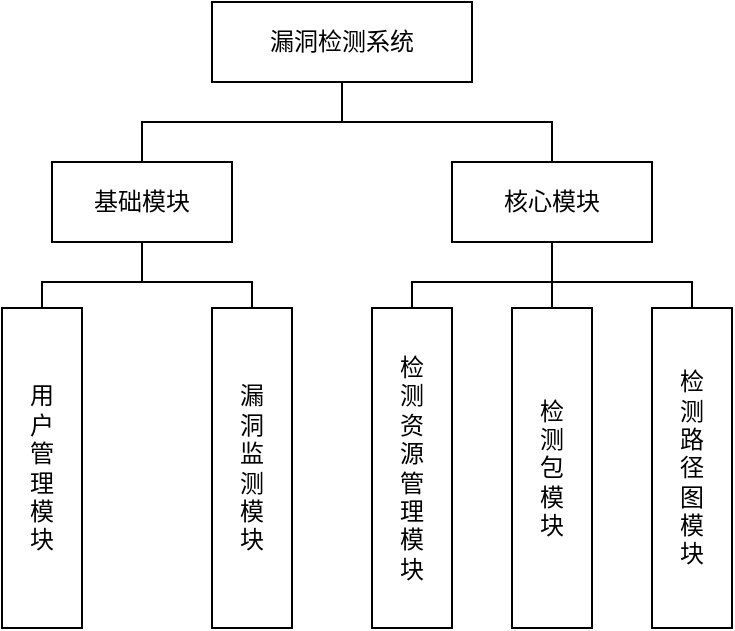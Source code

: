 <mxfile version="21.0.2" type="github">
  <diagram name="第 1 页" id="KcfM8XjY7etDyMbc07uQ">
    <mxGraphModel dx="877" dy="563" grid="1" gridSize="10" guides="1" tooltips="1" connect="1" arrows="1" fold="1" page="1" pageScale="1" pageWidth="827" pageHeight="1169" math="0" shadow="0">
      <root>
        <mxCell id="0" />
        <mxCell id="1" parent="0" />
        <mxCell id="w50J-O3KDVgwHHFmXGVN-10" style="edgeStyle=orthogonalEdgeStyle;rounded=0;orthogonalLoop=1;jettySize=auto;html=1;exitX=0.5;exitY=1;exitDx=0;exitDy=0;entryX=0.5;entryY=0;entryDx=0;entryDy=0;startArrow=none;startFill=0;endArrow=none;endFill=0;" edge="1" parent="1" source="w50J-O3KDVgwHHFmXGVN-1" target="w50J-O3KDVgwHHFmXGVN-3">
          <mxGeometry relative="1" as="geometry" />
        </mxCell>
        <mxCell id="w50J-O3KDVgwHHFmXGVN-11" style="edgeStyle=orthogonalEdgeStyle;rounded=0;orthogonalLoop=1;jettySize=auto;html=1;exitX=0.5;exitY=1;exitDx=0;exitDy=0;entryX=0.5;entryY=0;entryDx=0;entryDy=0;endArrow=none;endFill=0;" edge="1" parent="1" source="w50J-O3KDVgwHHFmXGVN-1" target="w50J-O3KDVgwHHFmXGVN-4">
          <mxGeometry relative="1" as="geometry" />
        </mxCell>
        <mxCell id="w50J-O3KDVgwHHFmXGVN-1" value="漏洞检测系统" style="rounded=0;whiteSpace=wrap;html=1;" vertex="1" parent="1">
          <mxGeometry x="280" y="90" width="130" height="40" as="geometry" />
        </mxCell>
        <mxCell id="w50J-O3KDVgwHHFmXGVN-12" style="edgeStyle=orthogonalEdgeStyle;rounded=0;orthogonalLoop=1;jettySize=auto;html=1;exitX=0.5;exitY=1;exitDx=0;exitDy=0;entryX=0.5;entryY=0;entryDx=0;entryDy=0;endArrow=none;endFill=0;" edge="1" parent="1" source="w50J-O3KDVgwHHFmXGVN-3" target="w50J-O3KDVgwHHFmXGVN-5">
          <mxGeometry relative="1" as="geometry" />
        </mxCell>
        <mxCell id="w50J-O3KDVgwHHFmXGVN-13" style="edgeStyle=orthogonalEdgeStyle;rounded=0;orthogonalLoop=1;jettySize=auto;html=1;exitX=0.5;exitY=1;exitDx=0;exitDy=0;entryX=0.5;entryY=0;entryDx=0;entryDy=0;endArrow=none;endFill=0;" edge="1" parent="1" source="w50J-O3KDVgwHHFmXGVN-3" target="w50J-O3KDVgwHHFmXGVN-6">
          <mxGeometry relative="1" as="geometry" />
        </mxCell>
        <mxCell id="w50J-O3KDVgwHHFmXGVN-3" value="基础模块" style="rounded=0;whiteSpace=wrap;html=1;" vertex="1" parent="1">
          <mxGeometry x="200" y="170" width="90" height="40" as="geometry" />
        </mxCell>
        <mxCell id="w50J-O3KDVgwHHFmXGVN-14" style="edgeStyle=orthogonalEdgeStyle;rounded=0;orthogonalLoop=1;jettySize=auto;html=1;exitX=0.5;exitY=1;exitDx=0;exitDy=0;endArrow=none;endFill=0;" edge="1" parent="1" source="w50J-O3KDVgwHHFmXGVN-4" target="w50J-O3KDVgwHHFmXGVN-7">
          <mxGeometry relative="1" as="geometry" />
        </mxCell>
        <mxCell id="w50J-O3KDVgwHHFmXGVN-15" style="edgeStyle=orthogonalEdgeStyle;rounded=0;orthogonalLoop=1;jettySize=auto;html=1;exitX=0.5;exitY=1;exitDx=0;exitDy=0;endArrow=none;endFill=0;" edge="1" parent="1" source="w50J-O3KDVgwHHFmXGVN-4" target="w50J-O3KDVgwHHFmXGVN-8">
          <mxGeometry relative="1" as="geometry" />
        </mxCell>
        <mxCell id="w50J-O3KDVgwHHFmXGVN-16" style="edgeStyle=orthogonalEdgeStyle;rounded=0;orthogonalLoop=1;jettySize=auto;html=1;exitX=0.5;exitY=1;exitDx=0;exitDy=0;entryX=0.5;entryY=0;entryDx=0;entryDy=0;endArrow=none;endFill=0;" edge="1" parent="1" source="w50J-O3KDVgwHHFmXGVN-4" target="w50J-O3KDVgwHHFmXGVN-9">
          <mxGeometry relative="1" as="geometry" />
        </mxCell>
        <mxCell id="w50J-O3KDVgwHHFmXGVN-4" value="核心模块" style="rounded=0;whiteSpace=wrap;html=1;" vertex="1" parent="1">
          <mxGeometry x="400" y="170" width="100" height="40" as="geometry" />
        </mxCell>
        <mxCell id="w50J-O3KDVgwHHFmXGVN-5" value="用&lt;br&gt;户&lt;br&gt;管&lt;br&gt;理&lt;br&gt;模&lt;br&gt;块" style="rounded=0;whiteSpace=wrap;html=1;" vertex="1" parent="1">
          <mxGeometry x="175" y="243" width="40" height="160" as="geometry" />
        </mxCell>
        <mxCell id="w50J-O3KDVgwHHFmXGVN-6" value="漏&lt;br&gt;洞&lt;br&gt;监&lt;br&gt;测&lt;br&gt;模&lt;br&gt;块" style="rounded=0;whiteSpace=wrap;html=1;" vertex="1" parent="1">
          <mxGeometry x="280" y="243" width="40" height="160" as="geometry" />
        </mxCell>
        <mxCell id="w50J-O3KDVgwHHFmXGVN-7" value="检&lt;br&gt;测&lt;br&gt;资&lt;br&gt;源&lt;br&gt;管&lt;br&gt;理&lt;br&gt;模&lt;br&gt;块" style="rounded=0;whiteSpace=wrap;html=1;" vertex="1" parent="1">
          <mxGeometry x="360" y="243" width="40" height="160" as="geometry" />
        </mxCell>
        <mxCell id="w50J-O3KDVgwHHFmXGVN-8" value="检&lt;br&gt;测&lt;br&gt;包&lt;br&gt;模&lt;br&gt;块" style="rounded=0;whiteSpace=wrap;html=1;" vertex="1" parent="1">
          <mxGeometry x="430" y="243" width="40" height="160" as="geometry" />
        </mxCell>
        <mxCell id="w50J-O3KDVgwHHFmXGVN-9" value="检&lt;br&gt;测&lt;br&gt;路&lt;br&gt;径&lt;br&gt;图&lt;br&gt;模&lt;br&gt;块" style="rounded=0;whiteSpace=wrap;html=1;" vertex="1" parent="1">
          <mxGeometry x="500" y="243" width="40" height="160" as="geometry" />
        </mxCell>
      </root>
    </mxGraphModel>
  </diagram>
</mxfile>
